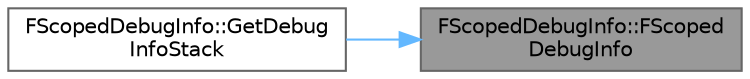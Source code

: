 digraph "FScopedDebugInfo::FScopedDebugInfo"
{
 // INTERACTIVE_SVG=YES
 // LATEX_PDF_SIZE
  bgcolor="transparent";
  edge [fontname=Helvetica,fontsize=10,labelfontname=Helvetica,labelfontsize=10];
  node [fontname=Helvetica,fontsize=10,shape=box,height=0.2,width=0.4];
  rankdir="RL";
  Node1 [id="Node000001",label="FScopedDebugInfo::FScoped\lDebugInfo",height=0.2,width=0.4,color="gray40", fillcolor="grey60", style="filled", fontcolor="black",tooltip="Initialization constructor."];
  Node1 -> Node2 [id="edge1_Node000001_Node000002",dir="back",color="steelblue1",style="solid",tooltip=" "];
  Node2 [id="Node000002",label="FScopedDebugInfo::GetDebug\lInfoStack",height=0.2,width=0.4,color="grey40", fillcolor="white", style="filled",URL="$d3/d24/classFScopedDebugInfo.html#ae718bcd6ca8ca3d6606eb144d6c30816",tooltip="Accesses the list of debug infos on the stack in this thread."];
}
